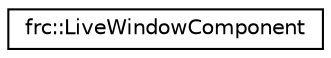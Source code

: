 digraph "Graphical Class Hierarchy"
{
  edge [fontname="Helvetica",fontsize="10",labelfontname="Helvetica",labelfontsize="10"];
  node [fontname="Helvetica",fontsize="10",shape=record];
  rankdir="LR";
  Node1 [label="frc::LiveWindowComponent",height=0.2,width=0.4,color="black", fillcolor="white", style="filled",URL="$structfrc_1_1LiveWindowComponent.html"];
}
